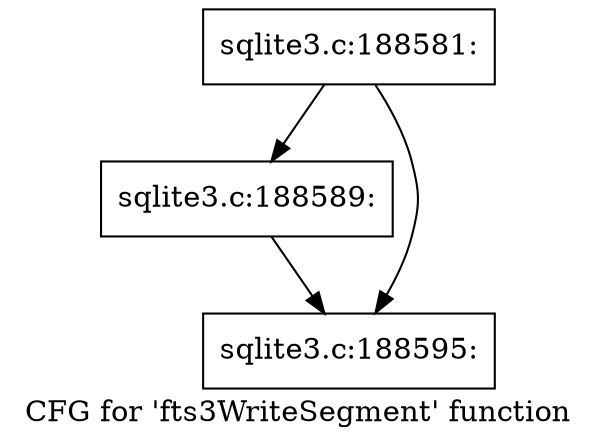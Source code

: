 digraph "CFG for 'fts3WriteSegment' function" {
	label="CFG for 'fts3WriteSegment' function";

	Node0x55c0fb082970 [shape=record,label="{sqlite3.c:188581:}"];
	Node0x55c0fb082970 -> Node0x55c0fb09ba40;
	Node0x55c0fb082970 -> Node0x55c0fb09ba90;
	Node0x55c0fb09ba40 [shape=record,label="{sqlite3.c:188589:}"];
	Node0x55c0fb09ba40 -> Node0x55c0fb09ba90;
	Node0x55c0fb09ba90 [shape=record,label="{sqlite3.c:188595:}"];
}
